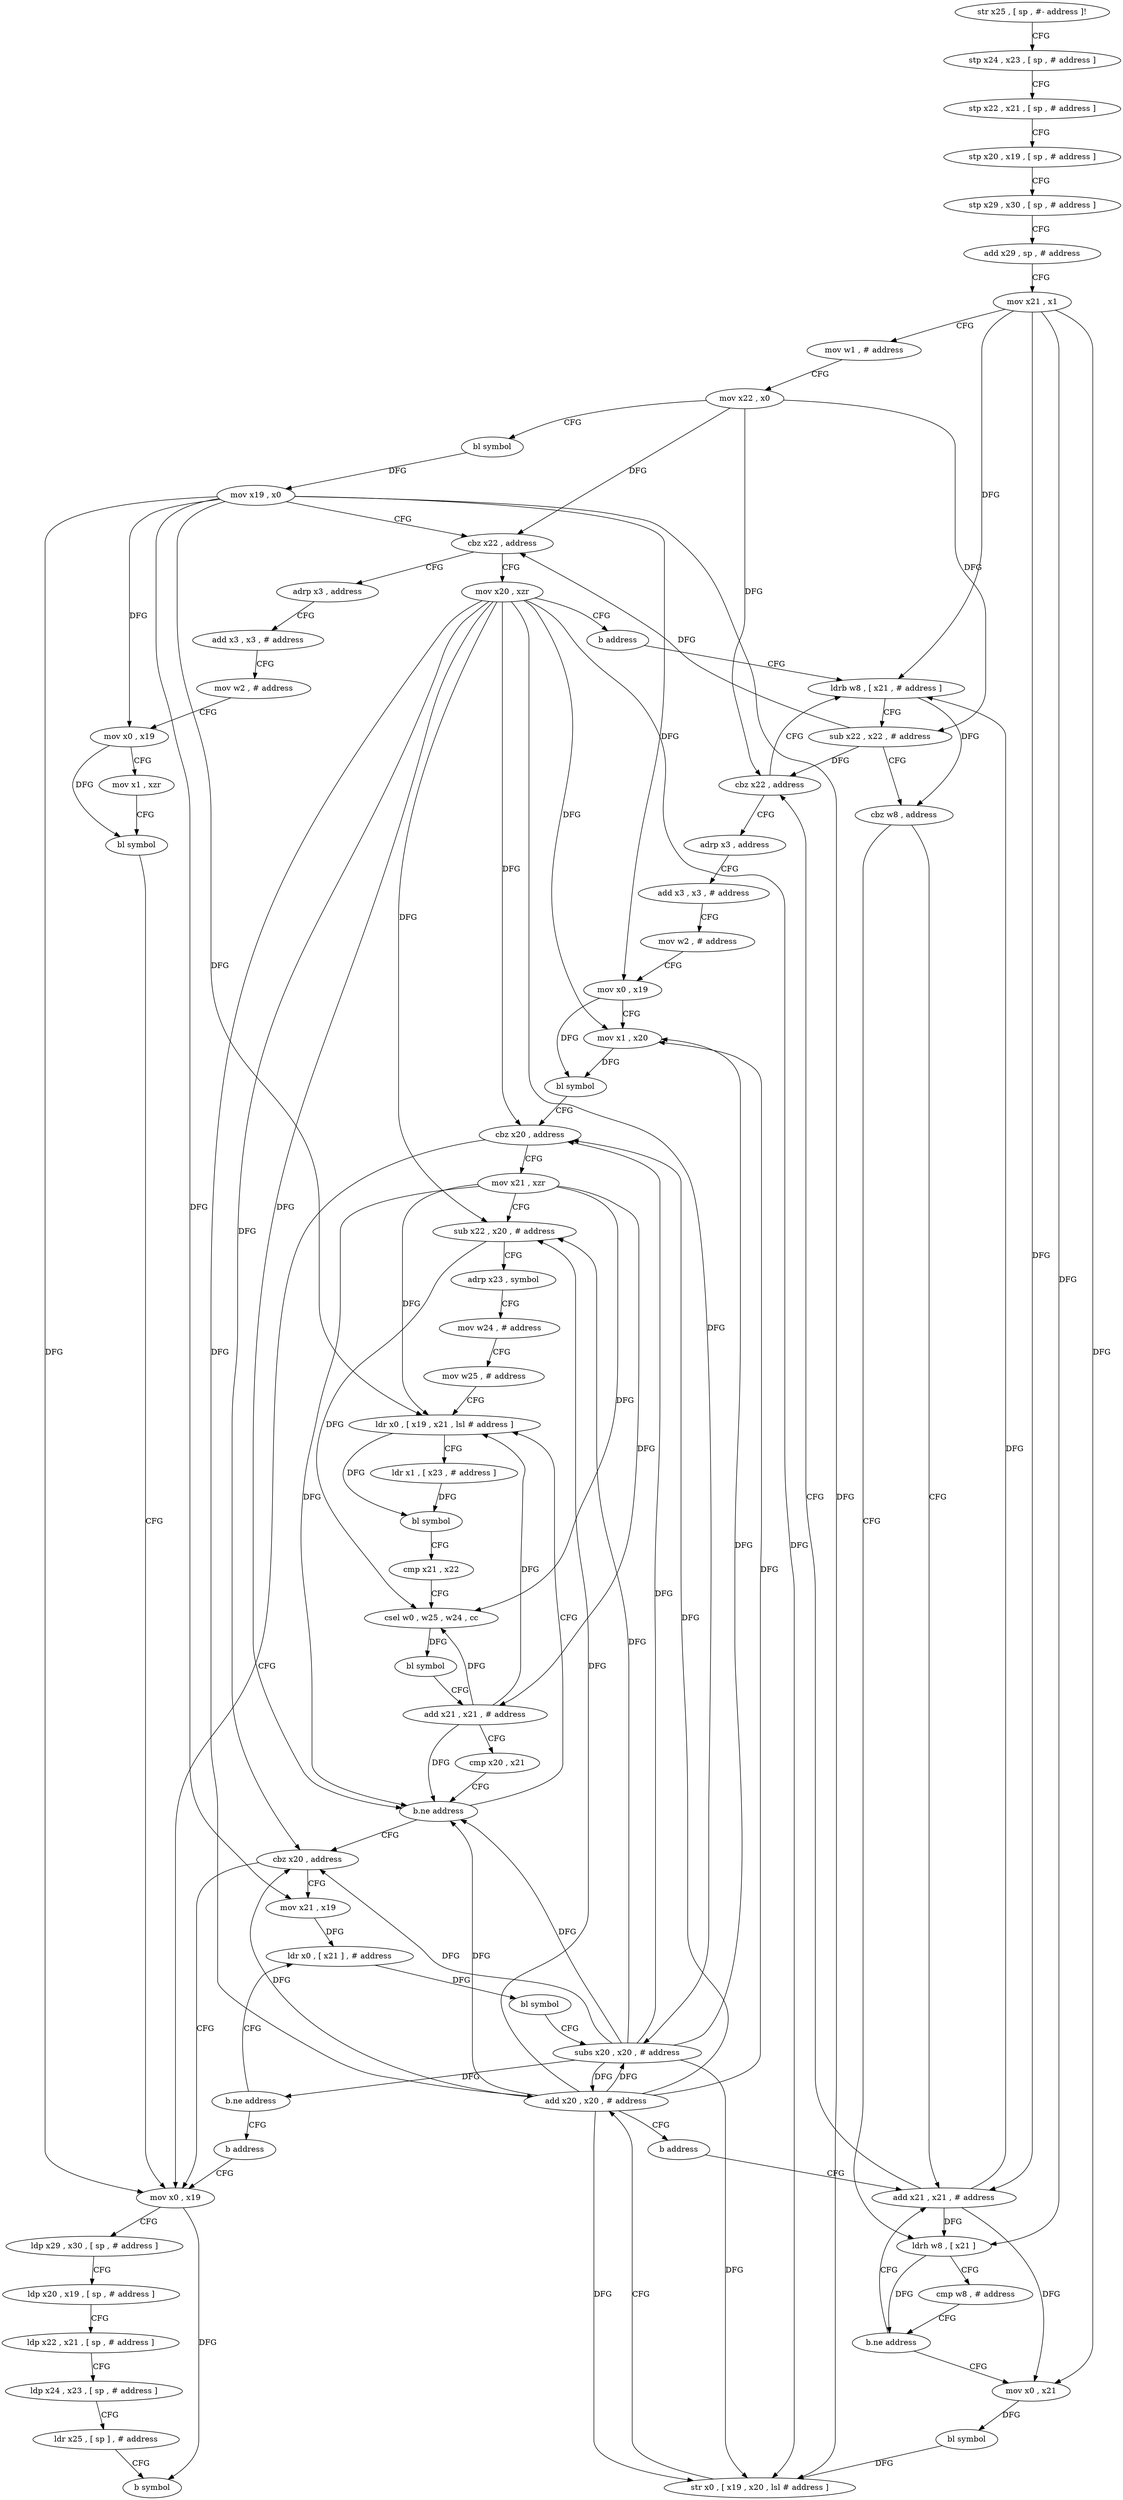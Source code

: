 digraph "func" {
"4200932" [label = "str x25 , [ sp , #- address ]!" ]
"4200936" [label = "stp x24 , x23 , [ sp , # address ]" ]
"4200940" [label = "stp x22 , x21 , [ sp , # address ]" ]
"4200944" [label = "stp x20 , x19 , [ sp , # address ]" ]
"4200948" [label = "stp x29 , x30 , [ sp , # address ]" ]
"4200952" [label = "add x29 , sp , # address" ]
"4200956" [label = "mov x21 , x1" ]
"4200960" [label = "mov w1 , # address" ]
"4200964" [label = "mov x22 , x0" ]
"4200968" [label = "bl symbol" ]
"4200972" [label = "mov x19 , x0" ]
"4200976" [label = "cbz x22 , address" ]
"4201152" [label = "adrp x3 , address" ]
"4200980" [label = "mov x20 , xzr" ]
"4201156" [label = "add x3 , x3 , # address" ]
"4201160" [label = "mov w2 , # address" ]
"4201164" [label = "mov x0 , x19" ]
"4201168" [label = "mov x1 , xzr" ]
"4201172" [label = "bl symbol" ]
"4201176" [label = "mov x0 , x19" ]
"4200984" [label = "b address" ]
"4200996" [label = "ldrb w8 , [ x21 , # address ]" ]
"4201000" [label = "sub x22 , x22 , # address" ]
"4201004" [label = "cbz w8 , address" ]
"4200988" [label = "add x21 , x21 , # address" ]
"4201008" [label = "ldrh w8 , [ x21 ]" ]
"4200992" [label = "cbz x22 , address" ]
"4201040" [label = "adrp x3 , address" ]
"4201012" [label = "cmp w8 , # address" ]
"4201016" [label = "b.ne address" ]
"4201020" [label = "mov x0 , x21" ]
"4201044" [label = "add x3 , x3 , # address" ]
"4201048" [label = "mov w2 , # address" ]
"4201052" [label = "mov x0 , x19" ]
"4201056" [label = "mov x1 , x20" ]
"4201060" [label = "bl symbol" ]
"4201064" [label = "cbz x20 , address" ]
"4201068" [label = "mov x21 , xzr" ]
"4201024" [label = "bl symbol" ]
"4201028" [label = "str x0 , [ x19 , x20 , lsl # address ]" ]
"4201032" [label = "add x20 , x20 , # address" ]
"4201036" [label = "b address" ]
"4201180" [label = "ldp x29 , x30 , [ sp , # address ]" ]
"4201184" [label = "ldp x20 , x19 , [ sp , # address ]" ]
"4201188" [label = "ldp x22 , x21 , [ sp , # address ]" ]
"4201192" [label = "ldp x24 , x23 , [ sp , # address ]" ]
"4201196" [label = "ldr x25 , [ sp ] , # address" ]
"4201200" [label = "b symbol" ]
"4201072" [label = "sub x22 , x20 , # address" ]
"4201076" [label = "adrp x23 , symbol" ]
"4201080" [label = "mov w24 , # address" ]
"4201084" [label = "mov w25 , # address" ]
"4201088" [label = "ldr x0 , [ x19 , x21 , lsl # address ]" ]
"4201092" [label = "ldr x1 , [ x23 , # address ]" ]
"4201096" [label = "bl symbol" ]
"4201100" [label = "cmp x21 , x22" ]
"4201104" [label = "csel w0 , w25 , w24 , cc" ]
"4201108" [label = "bl symbol" ]
"4201112" [label = "add x21 , x21 , # address" ]
"4201116" [label = "cmp x20 , x21" ]
"4201120" [label = "b.ne address" ]
"4201124" [label = "cbz x20 , address" ]
"4201128" [label = "mov x21 , x19" ]
"4201132" [label = "ldr x0 , [ x21 ] , # address" ]
"4201136" [label = "bl symbol" ]
"4201140" [label = "subs x20 , x20 , # address" ]
"4201144" [label = "b.ne address" ]
"4201148" [label = "b address" ]
"4200932" -> "4200936" [ label = "CFG" ]
"4200936" -> "4200940" [ label = "CFG" ]
"4200940" -> "4200944" [ label = "CFG" ]
"4200944" -> "4200948" [ label = "CFG" ]
"4200948" -> "4200952" [ label = "CFG" ]
"4200952" -> "4200956" [ label = "CFG" ]
"4200956" -> "4200960" [ label = "CFG" ]
"4200956" -> "4200996" [ label = "DFG" ]
"4200956" -> "4200988" [ label = "DFG" ]
"4200956" -> "4201008" [ label = "DFG" ]
"4200956" -> "4201020" [ label = "DFG" ]
"4200960" -> "4200964" [ label = "CFG" ]
"4200964" -> "4200968" [ label = "CFG" ]
"4200964" -> "4200976" [ label = "DFG" ]
"4200964" -> "4201000" [ label = "DFG" ]
"4200964" -> "4200992" [ label = "DFG" ]
"4200968" -> "4200972" [ label = "DFG" ]
"4200972" -> "4200976" [ label = "CFG" ]
"4200972" -> "4201164" [ label = "DFG" ]
"4200972" -> "4201176" [ label = "DFG" ]
"4200972" -> "4201052" [ label = "DFG" ]
"4200972" -> "4201028" [ label = "DFG" ]
"4200972" -> "4201088" [ label = "DFG" ]
"4200972" -> "4201128" [ label = "DFG" ]
"4200976" -> "4201152" [ label = "CFG" ]
"4200976" -> "4200980" [ label = "CFG" ]
"4201152" -> "4201156" [ label = "CFG" ]
"4200980" -> "4200984" [ label = "CFG" ]
"4200980" -> "4201056" [ label = "DFG" ]
"4200980" -> "4201064" [ label = "DFG" ]
"4200980" -> "4201028" [ label = "DFG" ]
"4200980" -> "4201032" [ label = "DFG" ]
"4200980" -> "4201072" [ label = "DFG" ]
"4200980" -> "4201120" [ label = "DFG" ]
"4200980" -> "4201124" [ label = "DFG" ]
"4200980" -> "4201140" [ label = "DFG" ]
"4201156" -> "4201160" [ label = "CFG" ]
"4201160" -> "4201164" [ label = "CFG" ]
"4201164" -> "4201168" [ label = "CFG" ]
"4201164" -> "4201172" [ label = "DFG" ]
"4201168" -> "4201172" [ label = "CFG" ]
"4201172" -> "4201176" [ label = "CFG" ]
"4201176" -> "4201180" [ label = "CFG" ]
"4201176" -> "4201200" [ label = "DFG" ]
"4200984" -> "4200996" [ label = "CFG" ]
"4200996" -> "4201000" [ label = "CFG" ]
"4200996" -> "4201004" [ label = "DFG" ]
"4201000" -> "4201004" [ label = "CFG" ]
"4201000" -> "4200976" [ label = "DFG" ]
"4201000" -> "4200992" [ label = "DFG" ]
"4201004" -> "4200988" [ label = "CFG" ]
"4201004" -> "4201008" [ label = "CFG" ]
"4200988" -> "4200992" [ label = "CFG" ]
"4200988" -> "4200996" [ label = "DFG" ]
"4200988" -> "4201008" [ label = "DFG" ]
"4200988" -> "4201020" [ label = "DFG" ]
"4201008" -> "4201012" [ label = "CFG" ]
"4201008" -> "4201016" [ label = "DFG" ]
"4200992" -> "4201040" [ label = "CFG" ]
"4200992" -> "4200996" [ label = "CFG" ]
"4201040" -> "4201044" [ label = "CFG" ]
"4201012" -> "4201016" [ label = "CFG" ]
"4201016" -> "4200988" [ label = "CFG" ]
"4201016" -> "4201020" [ label = "CFG" ]
"4201020" -> "4201024" [ label = "DFG" ]
"4201044" -> "4201048" [ label = "CFG" ]
"4201048" -> "4201052" [ label = "CFG" ]
"4201052" -> "4201056" [ label = "CFG" ]
"4201052" -> "4201060" [ label = "DFG" ]
"4201056" -> "4201060" [ label = "DFG" ]
"4201060" -> "4201064" [ label = "CFG" ]
"4201064" -> "4201176" [ label = "CFG" ]
"4201064" -> "4201068" [ label = "CFG" ]
"4201068" -> "4201072" [ label = "CFG" ]
"4201068" -> "4201088" [ label = "DFG" ]
"4201068" -> "4201104" [ label = "DFG" ]
"4201068" -> "4201112" [ label = "DFG" ]
"4201068" -> "4201120" [ label = "DFG" ]
"4201024" -> "4201028" [ label = "DFG" ]
"4201028" -> "4201032" [ label = "CFG" ]
"4201032" -> "4201036" [ label = "CFG" ]
"4201032" -> "4201056" [ label = "DFG" ]
"4201032" -> "4201064" [ label = "DFG" ]
"4201032" -> "4201028" [ label = "DFG" ]
"4201032" -> "4201072" [ label = "DFG" ]
"4201032" -> "4201120" [ label = "DFG" ]
"4201032" -> "4201124" [ label = "DFG" ]
"4201032" -> "4201140" [ label = "DFG" ]
"4201036" -> "4200988" [ label = "CFG" ]
"4201180" -> "4201184" [ label = "CFG" ]
"4201184" -> "4201188" [ label = "CFG" ]
"4201188" -> "4201192" [ label = "CFG" ]
"4201192" -> "4201196" [ label = "CFG" ]
"4201196" -> "4201200" [ label = "CFG" ]
"4201072" -> "4201076" [ label = "CFG" ]
"4201072" -> "4201104" [ label = "DFG" ]
"4201076" -> "4201080" [ label = "CFG" ]
"4201080" -> "4201084" [ label = "CFG" ]
"4201084" -> "4201088" [ label = "CFG" ]
"4201088" -> "4201092" [ label = "CFG" ]
"4201088" -> "4201096" [ label = "DFG" ]
"4201092" -> "4201096" [ label = "DFG" ]
"4201096" -> "4201100" [ label = "CFG" ]
"4201100" -> "4201104" [ label = "CFG" ]
"4201104" -> "4201108" [ label = "DFG" ]
"4201108" -> "4201112" [ label = "CFG" ]
"4201112" -> "4201116" [ label = "CFG" ]
"4201112" -> "4201088" [ label = "DFG" ]
"4201112" -> "4201104" [ label = "DFG" ]
"4201112" -> "4201120" [ label = "DFG" ]
"4201116" -> "4201120" [ label = "CFG" ]
"4201120" -> "4201088" [ label = "CFG" ]
"4201120" -> "4201124" [ label = "CFG" ]
"4201124" -> "4201176" [ label = "CFG" ]
"4201124" -> "4201128" [ label = "CFG" ]
"4201128" -> "4201132" [ label = "DFG" ]
"4201132" -> "4201136" [ label = "DFG" ]
"4201136" -> "4201140" [ label = "CFG" ]
"4201140" -> "4201144" [ label = "DFG" ]
"4201140" -> "4201056" [ label = "DFG" ]
"4201140" -> "4201064" [ label = "DFG" ]
"4201140" -> "4201032" [ label = "DFG" ]
"4201140" -> "4201072" [ label = "DFG" ]
"4201140" -> "4201124" [ label = "DFG" ]
"4201140" -> "4201028" [ label = "DFG" ]
"4201140" -> "4201120" [ label = "DFG" ]
"4201144" -> "4201132" [ label = "CFG" ]
"4201144" -> "4201148" [ label = "CFG" ]
"4201148" -> "4201176" [ label = "CFG" ]
}
